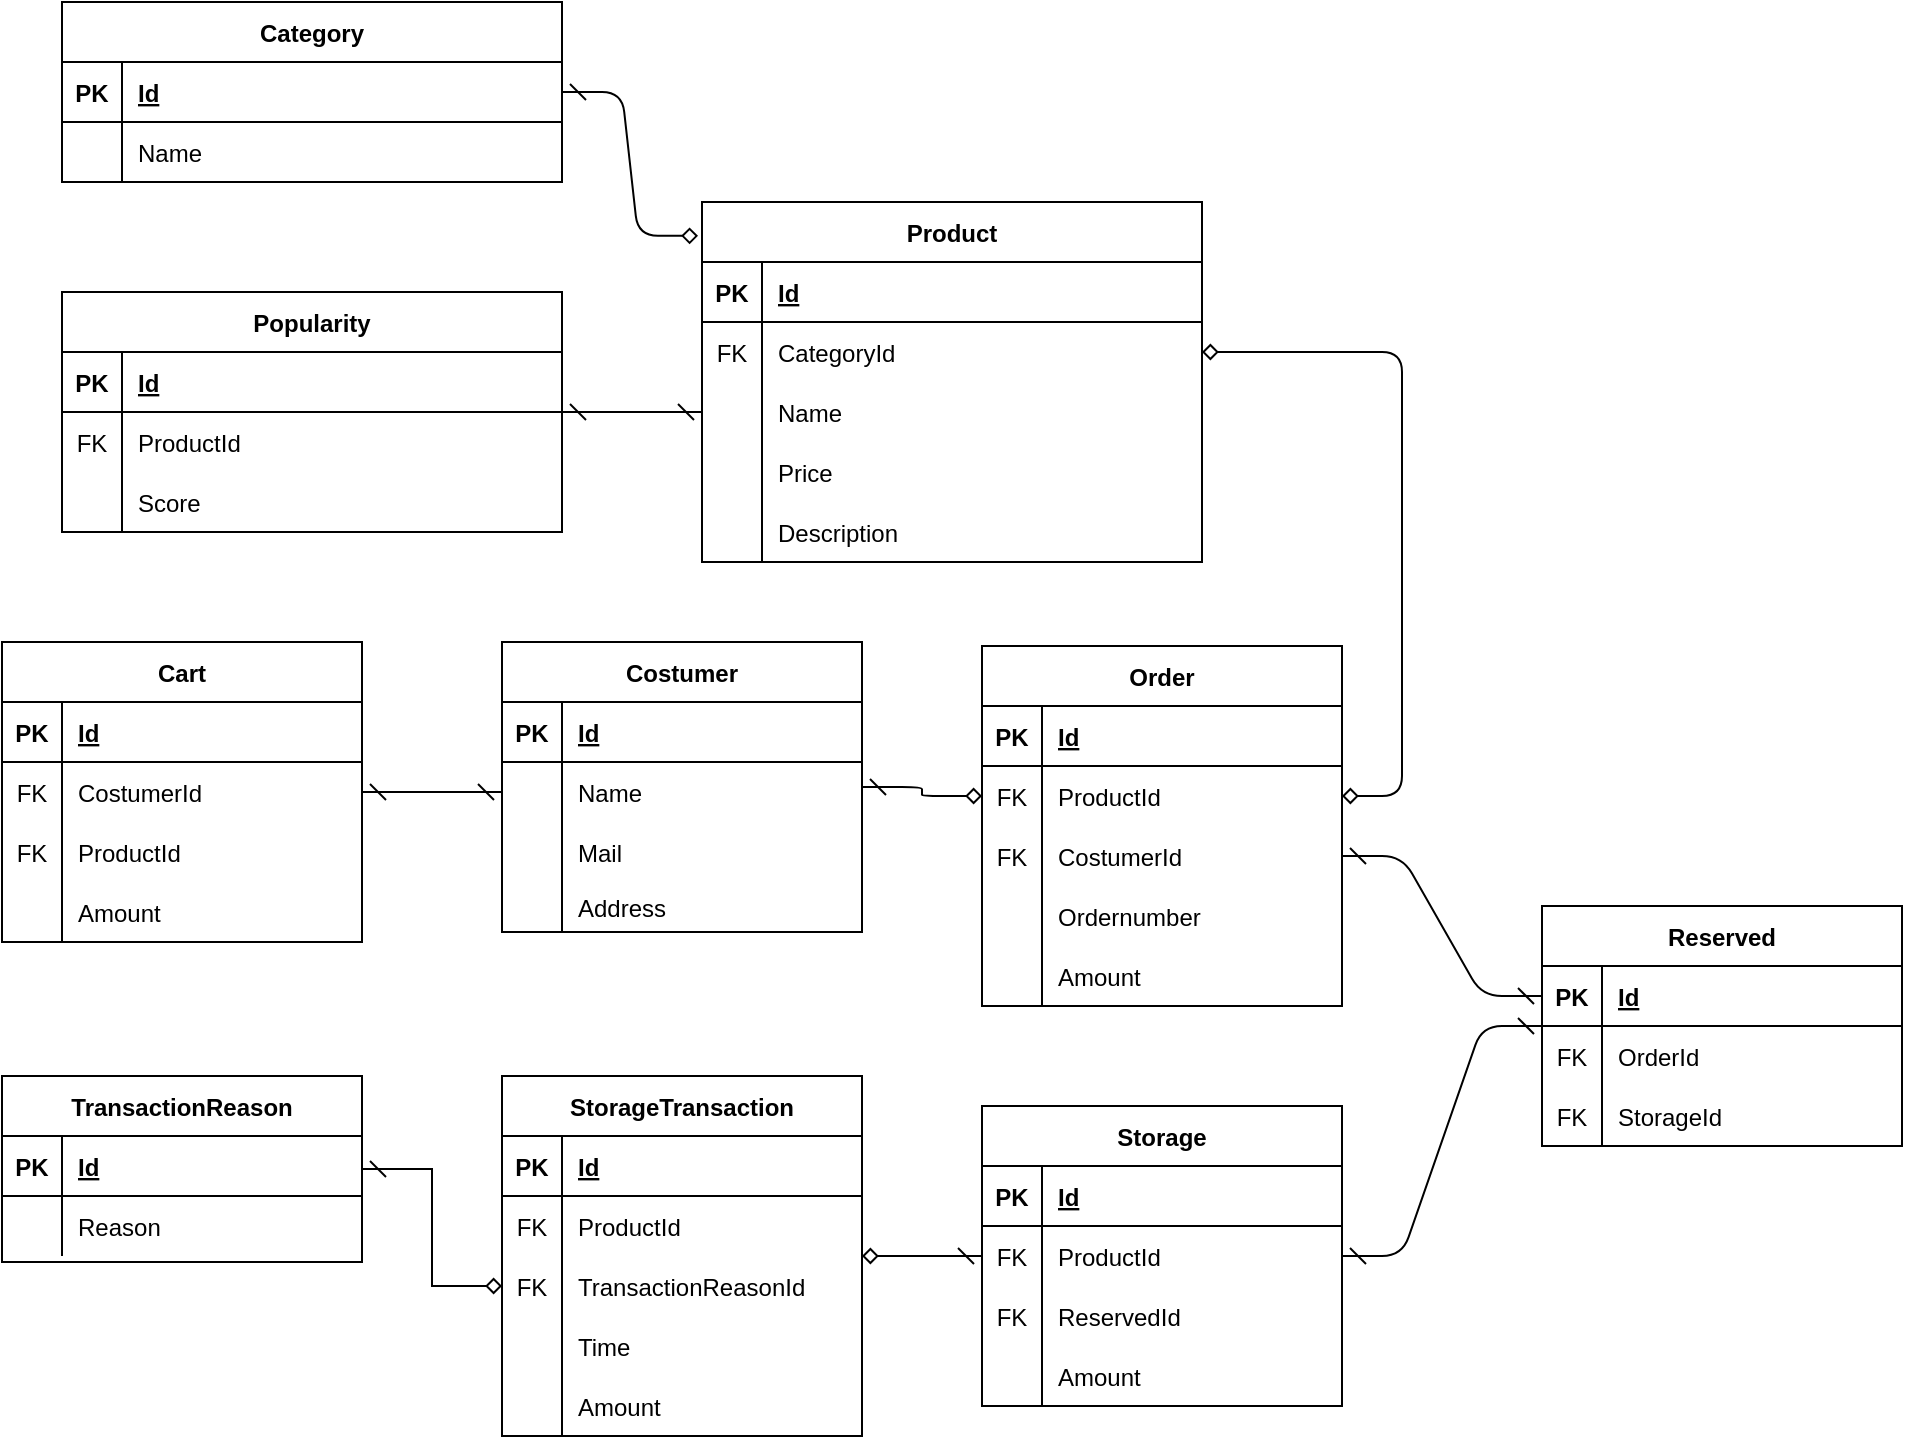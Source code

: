 <mxfile version="13.11.0" type="device"><diagram id="R2lEEEUBdFMjLlhIrx00" name="Page-1"><mxGraphModel dx="1102" dy="623" grid="1" gridSize="10" guides="1" tooltips="1" connect="1" arrows="1" fold="1" page="1" pageScale="1" pageWidth="850" pageHeight="1100" math="0" shadow="0" extFonts="Permanent Marker^https://fonts.googleapis.com/css?family=Permanent+Marker"><root><mxCell id="0"/><mxCell id="1" parent="0"/><mxCell id="Dz4uZab9qMlxKqy89Is_-32" style="edgeStyle=entityRelationEdgeStyle;rounded=1;orthogonalLoop=1;jettySize=auto;html=1;entryX=0;entryY=0.5;entryDx=0;entryDy=0;endArrow=dash;endFill=0;strokeColor=#000000;startArrow=dash;startFill=0;" parent="1" source="C-vyLk0tnHw3VtMMgP7b-2" target="Dz4uZab9qMlxKqy89Is_-7" edge="1"><mxGeometry relative="1" as="geometry"/></mxCell><mxCell id="C-vyLk0tnHw3VtMMgP7b-2" value="Popularity" style="shape=table;startSize=30;container=1;collapsible=1;childLayout=tableLayout;fixedRows=1;rowLines=0;fontStyle=1;align=center;resizeLast=1;" parent="1" vertex="1"><mxGeometry x="130" y="265" width="250" height="120" as="geometry"/></mxCell><mxCell id="C-vyLk0tnHw3VtMMgP7b-3" value="" style="shape=partialRectangle;collapsible=0;dropTarget=0;pointerEvents=0;fillColor=none;points=[[0,0.5],[1,0.5]];portConstraint=eastwest;top=0;left=0;right=0;bottom=1;" parent="C-vyLk0tnHw3VtMMgP7b-2" vertex="1"><mxGeometry y="30" width="250" height="30" as="geometry"/></mxCell><mxCell id="C-vyLk0tnHw3VtMMgP7b-4" value="PK" style="shape=partialRectangle;overflow=hidden;connectable=0;fillColor=none;top=0;left=0;bottom=0;right=0;fontStyle=1;" parent="C-vyLk0tnHw3VtMMgP7b-3" vertex="1"><mxGeometry width="30" height="30" as="geometry"/></mxCell><mxCell id="C-vyLk0tnHw3VtMMgP7b-5" value="Id" style="shape=partialRectangle;overflow=hidden;connectable=0;fillColor=none;top=0;left=0;bottom=0;right=0;align=left;spacingLeft=6;fontStyle=5;" parent="C-vyLk0tnHw3VtMMgP7b-3" vertex="1"><mxGeometry x="30" width="220" height="30" as="geometry"/></mxCell><mxCell id="C-vyLk0tnHw3VtMMgP7b-9" value="" style="shape=partialRectangle;collapsible=0;dropTarget=0;pointerEvents=0;fillColor=none;points=[[0,0.5],[1,0.5]];portConstraint=eastwest;top=0;left=0;right=0;bottom=0;" parent="C-vyLk0tnHw3VtMMgP7b-2" vertex="1"><mxGeometry y="60" width="250" height="30" as="geometry"/></mxCell><mxCell id="C-vyLk0tnHw3VtMMgP7b-10" value="FK" style="shape=partialRectangle;overflow=hidden;connectable=0;fillColor=none;top=0;left=0;bottom=0;right=0;" parent="C-vyLk0tnHw3VtMMgP7b-9" vertex="1"><mxGeometry width="30" height="30" as="geometry"/></mxCell><mxCell id="C-vyLk0tnHw3VtMMgP7b-11" value="ProductId" style="shape=partialRectangle;overflow=hidden;connectable=0;fillColor=none;top=0;left=0;bottom=0;right=0;align=left;spacingLeft=6;" parent="C-vyLk0tnHw3VtMMgP7b-9" vertex="1"><mxGeometry x="30" width="220" height="30" as="geometry"/></mxCell><mxCell id="C-vyLk0tnHw3VtMMgP7b-6" value="" style="shape=partialRectangle;collapsible=0;dropTarget=0;pointerEvents=0;fillColor=none;points=[[0,0.5],[1,0.5]];portConstraint=eastwest;top=0;left=0;right=0;bottom=0;" parent="C-vyLk0tnHw3VtMMgP7b-2" vertex="1"><mxGeometry y="90" width="250" height="30" as="geometry"/></mxCell><mxCell id="C-vyLk0tnHw3VtMMgP7b-7" value="" style="shape=partialRectangle;overflow=hidden;connectable=0;fillColor=none;top=0;left=0;bottom=0;right=0;" parent="C-vyLk0tnHw3VtMMgP7b-6" vertex="1"><mxGeometry width="30" height="30" as="geometry"/></mxCell><mxCell id="C-vyLk0tnHw3VtMMgP7b-8" value="Score" style="shape=partialRectangle;overflow=hidden;connectable=0;fillColor=none;top=0;left=0;bottom=0;right=0;align=left;spacingLeft=6;" parent="C-vyLk0tnHw3VtMMgP7b-6" vertex="1"><mxGeometry x="30" width="220" height="30" as="geometry"/></mxCell><mxCell id="C-vyLk0tnHw3VtMMgP7b-13" value="Product" style="shape=table;startSize=30;container=1;collapsible=1;childLayout=tableLayout;fixedRows=1;rowLines=0;fontStyle=1;align=center;resizeLast=1;" parent="1" vertex="1"><mxGeometry x="450" y="220" width="250" height="180" as="geometry"/></mxCell><mxCell id="C-vyLk0tnHw3VtMMgP7b-14" value="" style="shape=partialRectangle;collapsible=0;dropTarget=0;pointerEvents=0;fillColor=none;points=[[0,0.5],[1,0.5]];portConstraint=eastwest;top=0;left=0;right=0;bottom=1;" parent="C-vyLk0tnHw3VtMMgP7b-13" vertex="1"><mxGeometry y="30" width="250" height="30" as="geometry"/></mxCell><mxCell id="C-vyLk0tnHw3VtMMgP7b-15" value="PK" style="shape=partialRectangle;overflow=hidden;connectable=0;fillColor=none;top=0;left=0;bottom=0;right=0;fontStyle=1;" parent="C-vyLk0tnHw3VtMMgP7b-14" vertex="1"><mxGeometry width="30" height="30" as="geometry"/></mxCell><mxCell id="C-vyLk0tnHw3VtMMgP7b-16" value="Id" style="shape=partialRectangle;overflow=hidden;connectable=0;fillColor=none;top=0;left=0;bottom=0;right=0;align=left;spacingLeft=6;fontStyle=5;" parent="C-vyLk0tnHw3VtMMgP7b-14" vertex="1"><mxGeometry x="30" width="220" height="30" as="geometry"/></mxCell><mxCell id="C-vyLk0tnHw3VtMMgP7b-17" value="" style="shape=partialRectangle;collapsible=0;dropTarget=0;pointerEvents=0;fillColor=none;points=[[0,0.5],[1,0.5]];portConstraint=eastwest;top=0;left=0;right=0;bottom=0;" parent="C-vyLk0tnHw3VtMMgP7b-13" vertex="1"><mxGeometry y="60" width="250" height="30" as="geometry"/></mxCell><mxCell id="C-vyLk0tnHw3VtMMgP7b-18" value="FK" style="shape=partialRectangle;overflow=hidden;connectable=0;fillColor=none;top=0;left=0;bottom=0;right=0;" parent="C-vyLk0tnHw3VtMMgP7b-17" vertex="1"><mxGeometry width="30" height="30" as="geometry"/></mxCell><mxCell id="C-vyLk0tnHw3VtMMgP7b-19" value="CategoryId" style="shape=partialRectangle;overflow=hidden;connectable=0;fillColor=none;top=0;left=0;bottom=0;right=0;align=left;spacingLeft=6;" parent="C-vyLk0tnHw3VtMMgP7b-17" vertex="1"><mxGeometry x="30" width="220" height="30" as="geometry"/></mxCell><mxCell id="Dz4uZab9qMlxKqy89Is_-7" value="" style="shape=partialRectangle;collapsible=0;dropTarget=0;pointerEvents=0;fillColor=none;top=0;left=0;bottom=0;right=0;points=[[0,0.5],[1,0.5]];portConstraint=eastwest;" parent="C-vyLk0tnHw3VtMMgP7b-13" vertex="1"><mxGeometry y="90" width="250" height="30" as="geometry"/></mxCell><mxCell id="Dz4uZab9qMlxKqy89Is_-8" value="" style="shape=partialRectangle;connectable=0;fillColor=none;top=0;left=0;bottom=0;right=0;editable=1;overflow=hidden;" parent="Dz4uZab9qMlxKqy89Is_-7" vertex="1"><mxGeometry width="30" height="30" as="geometry"/></mxCell><mxCell id="Dz4uZab9qMlxKqy89Is_-9" value="Name" style="shape=partialRectangle;connectable=0;fillColor=none;top=0;left=0;bottom=0;right=0;align=left;spacingLeft=6;overflow=hidden;" parent="Dz4uZab9qMlxKqy89Is_-7" vertex="1"><mxGeometry x="30" width="220" height="30" as="geometry"/></mxCell><mxCell id="C-vyLk0tnHw3VtMMgP7b-20" value="" style="shape=partialRectangle;collapsible=0;dropTarget=0;pointerEvents=0;fillColor=none;points=[[0,0.5],[1,0.5]];portConstraint=eastwest;top=0;left=0;right=0;bottom=0;" parent="C-vyLk0tnHw3VtMMgP7b-13" vertex="1"><mxGeometry y="120" width="250" height="30" as="geometry"/></mxCell><mxCell id="C-vyLk0tnHw3VtMMgP7b-21" value="" style="shape=partialRectangle;overflow=hidden;connectable=0;fillColor=none;top=0;left=0;bottom=0;right=0;" parent="C-vyLk0tnHw3VtMMgP7b-20" vertex="1"><mxGeometry width="30" height="30" as="geometry"/></mxCell><mxCell id="C-vyLk0tnHw3VtMMgP7b-22" value="Price" style="shape=partialRectangle;overflow=hidden;connectable=0;fillColor=none;top=0;left=0;bottom=0;right=0;align=left;spacingLeft=6;" parent="C-vyLk0tnHw3VtMMgP7b-20" vertex="1"><mxGeometry x="30" width="220" height="30" as="geometry"/></mxCell><mxCell id="Dz4uZab9qMlxKqy89Is_-1" value="" style="shape=partialRectangle;collapsible=0;dropTarget=0;pointerEvents=0;fillColor=none;top=0;left=0;bottom=0;right=0;points=[[0,0.5],[1,0.5]];portConstraint=eastwest;" parent="C-vyLk0tnHw3VtMMgP7b-13" vertex="1"><mxGeometry y="150" width="250" height="30" as="geometry"/></mxCell><mxCell id="Dz4uZab9qMlxKqy89Is_-2" value="" style="shape=partialRectangle;connectable=0;fillColor=none;top=0;left=0;bottom=0;right=0;fontStyle=0;overflow=hidden;" parent="Dz4uZab9qMlxKqy89Is_-1" vertex="1"><mxGeometry width="30" height="30" as="geometry"/></mxCell><mxCell id="Dz4uZab9qMlxKqy89Is_-3" value="Description" style="shape=partialRectangle;connectable=0;fillColor=none;top=0;left=0;bottom=0;right=0;align=left;spacingLeft=6;fontStyle=0;overflow=hidden;" parent="Dz4uZab9qMlxKqy89Is_-1" vertex="1"><mxGeometry x="30" width="220" height="30" as="geometry"/></mxCell><mxCell id="Dz4uZab9qMlxKqy89Is_-20" style="edgeStyle=entityRelationEdgeStyle;rounded=1;orthogonalLoop=1;jettySize=auto;html=1;entryX=-0.008;entryY=0.094;entryDx=0;entryDy=0;entryPerimeter=0;startArrow=dash;startFill=0;endArrow=diamond;endFill=0;" parent="1" source="C-vyLk0tnHw3VtMMgP7b-23" target="C-vyLk0tnHw3VtMMgP7b-13" edge="1"><mxGeometry relative="1" as="geometry"/></mxCell><mxCell id="C-vyLk0tnHw3VtMMgP7b-23" value="Category" style="shape=table;startSize=30;container=1;collapsible=1;childLayout=tableLayout;fixedRows=1;rowLines=0;fontStyle=1;align=center;resizeLast=1;" parent="1" vertex="1"><mxGeometry x="130" y="120" width="250" height="90" as="geometry"/></mxCell><mxCell id="C-vyLk0tnHw3VtMMgP7b-24" value="" style="shape=partialRectangle;collapsible=0;dropTarget=0;pointerEvents=0;fillColor=none;points=[[0,0.5],[1,0.5]];portConstraint=eastwest;top=0;left=0;right=0;bottom=1;" parent="C-vyLk0tnHw3VtMMgP7b-23" vertex="1"><mxGeometry y="30" width="250" height="30" as="geometry"/></mxCell><mxCell id="C-vyLk0tnHw3VtMMgP7b-25" value="PK" style="shape=partialRectangle;overflow=hidden;connectable=0;fillColor=none;top=0;left=0;bottom=0;right=0;fontStyle=1;" parent="C-vyLk0tnHw3VtMMgP7b-24" vertex="1"><mxGeometry width="30" height="30" as="geometry"/></mxCell><mxCell id="C-vyLk0tnHw3VtMMgP7b-26" value="Id" style="shape=partialRectangle;overflow=hidden;connectable=0;fillColor=none;top=0;left=0;bottom=0;right=0;align=left;spacingLeft=6;fontStyle=5;" parent="C-vyLk0tnHw3VtMMgP7b-24" vertex="1"><mxGeometry x="30" width="220" height="30" as="geometry"/></mxCell><mxCell id="C-vyLk0tnHw3VtMMgP7b-27" value="" style="shape=partialRectangle;collapsible=0;dropTarget=0;pointerEvents=0;fillColor=none;points=[[0,0.5],[1,0.5]];portConstraint=eastwest;top=0;left=0;right=0;bottom=0;" parent="C-vyLk0tnHw3VtMMgP7b-23" vertex="1"><mxGeometry y="60" width="250" height="30" as="geometry"/></mxCell><mxCell id="C-vyLk0tnHw3VtMMgP7b-28" value="" style="shape=partialRectangle;overflow=hidden;connectable=0;fillColor=none;top=0;left=0;bottom=0;right=0;" parent="C-vyLk0tnHw3VtMMgP7b-27" vertex="1"><mxGeometry width="30" height="30" as="geometry"/></mxCell><mxCell id="C-vyLk0tnHw3VtMMgP7b-29" value="Name" style="shape=partialRectangle;overflow=hidden;connectable=0;fillColor=none;top=0;left=0;bottom=0;right=0;align=left;spacingLeft=6;" parent="C-vyLk0tnHw3VtMMgP7b-27" vertex="1"><mxGeometry x="30" width="220" height="30" as="geometry"/></mxCell><mxCell id="Dz4uZab9qMlxKqy89Is_-37" style="edgeStyle=entityRelationEdgeStyle;rounded=1;orthogonalLoop=1;jettySize=auto;html=1;entryX=0;entryY=0.5;entryDx=0;entryDy=0;startArrow=dash;startFill=0;endArrow=dash;endFill=0;strokeColor=#000000;" parent="1" source="PcUODzSERsDToxb-0bm7-12" target="PcUODzSERsDToxb-0bm7-81" edge="1"><mxGeometry relative="1" as="geometry"/></mxCell><mxCell id="PcUODzSERsDToxb-0bm7-12" value="Cart" style="shape=table;startSize=30;container=1;collapsible=1;childLayout=tableLayout;fixedRows=1;rowLines=0;fontStyle=1;align=center;resizeLast=1;" parent="1" vertex="1"><mxGeometry x="100" y="440" width="180" height="150" as="geometry"/></mxCell><mxCell id="PcUODzSERsDToxb-0bm7-13" value="" style="shape=partialRectangle;collapsible=0;dropTarget=0;pointerEvents=0;fillColor=none;top=0;left=0;bottom=1;right=0;points=[[0,0.5],[1,0.5]];portConstraint=eastwest;" parent="PcUODzSERsDToxb-0bm7-12" vertex="1"><mxGeometry y="30" width="180" height="30" as="geometry"/></mxCell><mxCell id="PcUODzSERsDToxb-0bm7-14" value="PK" style="shape=partialRectangle;connectable=0;fillColor=none;top=0;left=0;bottom=0;right=0;fontStyle=1;overflow=hidden;" parent="PcUODzSERsDToxb-0bm7-13" vertex="1"><mxGeometry width="30" height="30" as="geometry"/></mxCell><mxCell id="PcUODzSERsDToxb-0bm7-15" value="Id" style="shape=partialRectangle;connectable=0;fillColor=none;top=0;left=0;bottom=0;right=0;align=left;spacingLeft=6;fontStyle=5;overflow=hidden;" parent="PcUODzSERsDToxb-0bm7-13" vertex="1"><mxGeometry x="30" width="150" height="30" as="geometry"/></mxCell><mxCell id="PcUODzSERsDToxb-0bm7-16" value="" style="shape=partialRectangle;collapsible=0;dropTarget=0;pointerEvents=0;fillColor=none;top=0;left=0;bottom=0;right=0;points=[[0,0.5],[1,0.5]];portConstraint=eastwest;" parent="PcUODzSERsDToxb-0bm7-12" vertex="1"><mxGeometry y="60" width="180" height="30" as="geometry"/></mxCell><mxCell id="PcUODzSERsDToxb-0bm7-17" value="FK" style="shape=partialRectangle;connectable=0;fillColor=none;top=0;left=0;bottom=0;right=0;editable=1;overflow=hidden;" parent="PcUODzSERsDToxb-0bm7-16" vertex="1"><mxGeometry width="30" height="30" as="geometry"/></mxCell><mxCell id="PcUODzSERsDToxb-0bm7-18" value="CostumerId" style="shape=partialRectangle;connectable=0;fillColor=none;top=0;left=0;bottom=0;right=0;align=left;spacingLeft=6;overflow=hidden;" parent="PcUODzSERsDToxb-0bm7-16" vertex="1"><mxGeometry x="30" width="150" height="30" as="geometry"/></mxCell><mxCell id="PcUODzSERsDToxb-0bm7-19" value="" style="shape=partialRectangle;collapsible=0;dropTarget=0;pointerEvents=0;fillColor=none;top=0;left=0;bottom=0;right=0;points=[[0,0.5],[1,0.5]];portConstraint=eastwest;" parent="PcUODzSERsDToxb-0bm7-12" vertex="1"><mxGeometry y="90" width="180" height="30" as="geometry"/></mxCell><mxCell id="PcUODzSERsDToxb-0bm7-20" value="FK" style="shape=partialRectangle;connectable=0;fillColor=none;top=0;left=0;bottom=0;right=0;editable=1;overflow=hidden;" parent="PcUODzSERsDToxb-0bm7-19" vertex="1"><mxGeometry width="30" height="30" as="geometry"/></mxCell><mxCell id="PcUODzSERsDToxb-0bm7-21" value="ProductId" style="shape=partialRectangle;connectable=0;fillColor=none;top=0;left=0;bottom=0;right=0;align=left;spacingLeft=6;overflow=hidden;" parent="PcUODzSERsDToxb-0bm7-19" vertex="1"><mxGeometry x="30" width="150" height="30" as="geometry"/></mxCell><mxCell id="PcUODzSERsDToxb-0bm7-22" value="" style="shape=partialRectangle;collapsible=0;dropTarget=0;pointerEvents=0;fillColor=none;top=0;left=0;bottom=0;right=0;points=[[0,0.5],[1,0.5]];portConstraint=eastwest;" parent="PcUODzSERsDToxb-0bm7-12" vertex="1"><mxGeometry y="120" width="180" height="30" as="geometry"/></mxCell><mxCell id="PcUODzSERsDToxb-0bm7-23" value="" style="shape=partialRectangle;connectable=0;fillColor=none;top=0;left=0;bottom=0;right=0;editable=1;overflow=hidden;" parent="PcUODzSERsDToxb-0bm7-22" vertex="1"><mxGeometry width="30" height="30" as="geometry"/></mxCell><mxCell id="PcUODzSERsDToxb-0bm7-24" value="Amount" style="shape=partialRectangle;connectable=0;fillColor=none;top=0;left=0;bottom=0;right=0;align=left;spacingLeft=6;overflow=hidden;" parent="PcUODzSERsDToxb-0bm7-22" vertex="1"><mxGeometry x="30" width="150" height="30" as="geometry"/></mxCell><mxCell id="PcUODzSERsDToxb-0bm7-25" value="Order" style="shape=table;startSize=30;container=1;collapsible=1;childLayout=tableLayout;fixedRows=1;rowLines=0;fontStyle=1;align=center;resizeLast=1;" parent="1" vertex="1"><mxGeometry x="590" y="442" width="180" height="180" as="geometry"/></mxCell><mxCell id="PcUODzSERsDToxb-0bm7-26" value="" style="shape=partialRectangle;collapsible=0;dropTarget=0;pointerEvents=0;fillColor=none;top=0;left=0;bottom=1;right=0;points=[[0,0.5],[1,0.5]];portConstraint=eastwest;" parent="PcUODzSERsDToxb-0bm7-25" vertex="1"><mxGeometry y="30" width="180" height="30" as="geometry"/></mxCell><mxCell id="PcUODzSERsDToxb-0bm7-27" value="PK" style="shape=partialRectangle;connectable=0;fillColor=none;top=0;left=0;bottom=0;right=0;fontStyle=1;overflow=hidden;" parent="PcUODzSERsDToxb-0bm7-26" vertex="1"><mxGeometry width="30" height="30" as="geometry"/></mxCell><mxCell id="PcUODzSERsDToxb-0bm7-28" value="Id" style="shape=partialRectangle;connectable=0;fillColor=none;top=0;left=0;bottom=0;right=0;align=left;spacingLeft=6;fontStyle=5;overflow=hidden;" parent="PcUODzSERsDToxb-0bm7-26" vertex="1"><mxGeometry x="30" width="150" height="30" as="geometry"/></mxCell><mxCell id="PcUODzSERsDToxb-0bm7-29" value="" style="shape=partialRectangle;collapsible=0;dropTarget=0;pointerEvents=0;fillColor=none;top=0;left=0;bottom=0;right=0;points=[[0,0.5],[1,0.5]];portConstraint=eastwest;" parent="PcUODzSERsDToxb-0bm7-25" vertex="1"><mxGeometry y="60" width="180" height="30" as="geometry"/></mxCell><mxCell id="PcUODzSERsDToxb-0bm7-30" value="FK" style="shape=partialRectangle;connectable=0;fillColor=none;top=0;left=0;bottom=0;right=0;editable=1;overflow=hidden;" parent="PcUODzSERsDToxb-0bm7-29" vertex="1"><mxGeometry width="30" height="30" as="geometry"/></mxCell><mxCell id="PcUODzSERsDToxb-0bm7-31" value="ProductId" style="shape=partialRectangle;connectable=0;fillColor=none;top=0;left=0;bottom=0;right=0;align=left;spacingLeft=6;overflow=hidden;" parent="PcUODzSERsDToxb-0bm7-29" vertex="1"><mxGeometry x="30" width="150" height="30" as="geometry"/></mxCell><mxCell id="PcUODzSERsDToxb-0bm7-32" value="" style="shape=partialRectangle;collapsible=0;dropTarget=0;pointerEvents=0;fillColor=none;top=0;left=0;bottom=0;right=0;points=[[0,0.5],[1,0.5]];portConstraint=eastwest;" parent="PcUODzSERsDToxb-0bm7-25" vertex="1"><mxGeometry y="90" width="180" height="30" as="geometry"/></mxCell><mxCell id="PcUODzSERsDToxb-0bm7-33" value="FK" style="shape=partialRectangle;connectable=0;fillColor=none;top=0;left=0;bottom=0;right=0;editable=1;overflow=hidden;" parent="PcUODzSERsDToxb-0bm7-32" vertex="1"><mxGeometry width="30" height="30" as="geometry"/></mxCell><mxCell id="PcUODzSERsDToxb-0bm7-34" value="CostumerId" style="shape=partialRectangle;connectable=0;fillColor=none;top=0;left=0;bottom=0;right=0;align=left;spacingLeft=6;overflow=hidden;" parent="PcUODzSERsDToxb-0bm7-32" vertex="1"><mxGeometry x="30" width="150" height="30" as="geometry"/></mxCell><mxCell id="PcUODzSERsDToxb-0bm7-35" value="" style="shape=partialRectangle;collapsible=0;dropTarget=0;pointerEvents=0;fillColor=none;top=0;left=0;bottom=0;right=0;points=[[0,0.5],[1,0.5]];portConstraint=eastwest;" parent="PcUODzSERsDToxb-0bm7-25" vertex="1"><mxGeometry y="120" width="180" height="30" as="geometry"/></mxCell><mxCell id="PcUODzSERsDToxb-0bm7-36" value="" style="shape=partialRectangle;connectable=0;fillColor=none;top=0;left=0;bottom=0;right=0;editable=1;overflow=hidden;" parent="PcUODzSERsDToxb-0bm7-35" vertex="1"><mxGeometry width="30" height="30" as="geometry"/></mxCell><mxCell id="PcUODzSERsDToxb-0bm7-37" value="Ordernumber" style="shape=partialRectangle;connectable=0;fillColor=none;top=0;left=0;bottom=0;right=0;align=left;spacingLeft=6;overflow=hidden;" parent="PcUODzSERsDToxb-0bm7-35" vertex="1"><mxGeometry x="30" width="150" height="30" as="geometry"/></mxCell><mxCell id="Dz4uZab9qMlxKqy89Is_-13" value="" style="shape=partialRectangle;collapsible=0;dropTarget=0;pointerEvents=0;fillColor=none;top=0;left=0;bottom=0;right=0;points=[[0,0.5],[1,0.5]];portConstraint=eastwest;" parent="PcUODzSERsDToxb-0bm7-25" vertex="1"><mxGeometry y="150" width="180" height="30" as="geometry"/></mxCell><mxCell id="Dz4uZab9qMlxKqy89Is_-14" value="" style="shape=partialRectangle;connectable=0;fillColor=none;top=0;left=0;bottom=0;right=0;editable=1;overflow=hidden;" parent="Dz4uZab9qMlxKqy89Is_-13" vertex="1"><mxGeometry width="30" height="30" as="geometry"/></mxCell><mxCell id="Dz4uZab9qMlxKqy89Is_-15" value="Amount" style="shape=partialRectangle;connectable=0;fillColor=none;top=0;left=0;bottom=0;right=0;align=left;spacingLeft=6;overflow=hidden;" parent="Dz4uZab9qMlxKqy89Is_-13" vertex="1"><mxGeometry x="30" width="150" height="30" as="geometry"/></mxCell><mxCell id="PcUODzSERsDToxb-0bm7-38" value="Reserved" style="shape=table;startSize=30;container=1;collapsible=1;childLayout=tableLayout;fixedRows=1;rowLines=0;fontStyle=1;align=center;resizeLast=1;" parent="1" vertex="1"><mxGeometry x="870" y="572" width="180" height="120" as="geometry"/></mxCell><mxCell id="PcUODzSERsDToxb-0bm7-39" value="" style="shape=partialRectangle;collapsible=0;dropTarget=0;pointerEvents=0;fillColor=none;top=0;left=0;bottom=1;right=0;points=[[0,0.5],[1,0.5]];portConstraint=eastwest;" parent="PcUODzSERsDToxb-0bm7-38" vertex="1"><mxGeometry y="30" width="180" height="30" as="geometry"/></mxCell><mxCell id="PcUODzSERsDToxb-0bm7-40" value="PK" style="shape=partialRectangle;connectable=0;fillColor=none;top=0;left=0;bottom=0;right=0;fontStyle=1;overflow=hidden;" parent="PcUODzSERsDToxb-0bm7-39" vertex="1"><mxGeometry width="30" height="30" as="geometry"/></mxCell><mxCell id="PcUODzSERsDToxb-0bm7-41" value="Id" style="shape=partialRectangle;connectable=0;fillColor=none;top=0;left=0;bottom=0;right=0;align=left;spacingLeft=6;fontStyle=5;overflow=hidden;" parent="PcUODzSERsDToxb-0bm7-39" vertex="1"><mxGeometry x="30" width="150" height="30" as="geometry"/></mxCell><mxCell id="PcUODzSERsDToxb-0bm7-42" value="" style="shape=partialRectangle;collapsible=0;dropTarget=0;pointerEvents=0;fillColor=none;top=0;left=0;bottom=0;right=0;points=[[0,0.5],[1,0.5]];portConstraint=eastwest;" parent="PcUODzSERsDToxb-0bm7-38" vertex="1"><mxGeometry y="60" width="180" height="30" as="geometry"/></mxCell><mxCell id="PcUODzSERsDToxb-0bm7-43" value="FK" style="shape=partialRectangle;connectable=0;fillColor=none;top=0;left=0;bottom=0;right=0;editable=1;overflow=hidden;" parent="PcUODzSERsDToxb-0bm7-42" vertex="1"><mxGeometry width="30" height="30" as="geometry"/></mxCell><mxCell id="PcUODzSERsDToxb-0bm7-44" value="OrderId" style="shape=partialRectangle;connectable=0;fillColor=none;top=0;left=0;bottom=0;right=0;align=left;spacingLeft=6;overflow=hidden;" parent="PcUODzSERsDToxb-0bm7-42" vertex="1"><mxGeometry x="30" width="150" height="30" as="geometry"/></mxCell><mxCell id="PcUODzSERsDToxb-0bm7-45" value="" style="shape=partialRectangle;collapsible=0;dropTarget=0;pointerEvents=0;fillColor=none;top=0;left=0;bottom=0;right=0;points=[[0,0.5],[1,0.5]];portConstraint=eastwest;" parent="PcUODzSERsDToxb-0bm7-38" vertex="1"><mxGeometry y="90" width="180" height="30" as="geometry"/></mxCell><mxCell id="PcUODzSERsDToxb-0bm7-46" value="FK" style="shape=partialRectangle;connectable=0;fillColor=none;top=0;left=0;bottom=0;right=0;editable=1;overflow=hidden;" parent="PcUODzSERsDToxb-0bm7-45" vertex="1"><mxGeometry width="30" height="30" as="geometry"/></mxCell><mxCell id="PcUODzSERsDToxb-0bm7-47" value="StorageId" style="shape=partialRectangle;connectable=0;fillColor=none;top=0;left=0;bottom=0;right=0;align=left;spacingLeft=6;overflow=hidden;" parent="PcUODzSERsDToxb-0bm7-45" vertex="1"><mxGeometry x="30" width="150" height="30" as="geometry"/></mxCell><mxCell id="Dz4uZab9qMlxKqy89Is_-26" style="edgeStyle=entityRelationEdgeStyle;rounded=1;orthogonalLoop=1;jettySize=auto;html=1;startArrow=dash;startFill=0;endArrow=dash;endFill=0;" parent="1" source="PcUODzSERsDToxb-0bm7-51" target="PcUODzSERsDToxb-0bm7-38" edge="1"><mxGeometry relative="1" as="geometry"/></mxCell><mxCell id="PcUODzSERsDToxb-0bm7-51" value="Storage" style="shape=table;startSize=30;container=1;collapsible=1;childLayout=tableLayout;fixedRows=1;rowLines=0;fontStyle=1;align=center;resizeLast=1;" parent="1" vertex="1"><mxGeometry x="590" y="672" width="180" height="150" as="geometry"/></mxCell><mxCell id="PcUODzSERsDToxb-0bm7-52" value="" style="shape=partialRectangle;collapsible=0;dropTarget=0;pointerEvents=0;fillColor=none;top=0;left=0;bottom=1;right=0;points=[[0,0.5],[1,0.5]];portConstraint=eastwest;" parent="PcUODzSERsDToxb-0bm7-51" vertex="1"><mxGeometry y="30" width="180" height="30" as="geometry"/></mxCell><mxCell id="PcUODzSERsDToxb-0bm7-53" value="PK" style="shape=partialRectangle;connectable=0;fillColor=none;top=0;left=0;bottom=0;right=0;fontStyle=1;overflow=hidden;" parent="PcUODzSERsDToxb-0bm7-52" vertex="1"><mxGeometry width="30" height="30" as="geometry"/></mxCell><mxCell id="PcUODzSERsDToxb-0bm7-54" value="Id" style="shape=partialRectangle;connectable=0;fillColor=none;top=0;left=0;bottom=0;right=0;align=left;spacingLeft=6;fontStyle=5;overflow=hidden;" parent="PcUODzSERsDToxb-0bm7-52" vertex="1"><mxGeometry x="30" width="150" height="30" as="geometry"/></mxCell><mxCell id="PcUODzSERsDToxb-0bm7-55" value="" style="shape=partialRectangle;collapsible=0;dropTarget=0;pointerEvents=0;fillColor=none;top=0;left=0;bottom=0;right=0;points=[[0,0.5],[1,0.5]];portConstraint=eastwest;" parent="PcUODzSERsDToxb-0bm7-51" vertex="1"><mxGeometry y="60" width="180" height="30" as="geometry"/></mxCell><mxCell id="PcUODzSERsDToxb-0bm7-56" value="FK" style="shape=partialRectangle;connectable=0;fillColor=none;top=0;left=0;bottom=0;right=0;editable=1;overflow=hidden;" parent="PcUODzSERsDToxb-0bm7-55" vertex="1"><mxGeometry width="30" height="30" as="geometry"/></mxCell><mxCell id="PcUODzSERsDToxb-0bm7-57" value="ProductId" style="shape=partialRectangle;connectable=0;fillColor=none;top=0;left=0;bottom=0;right=0;align=left;spacingLeft=6;overflow=hidden;" parent="PcUODzSERsDToxb-0bm7-55" vertex="1"><mxGeometry x="30" width="150" height="30" as="geometry"/></mxCell><mxCell id="PcUODzSERsDToxb-0bm7-61" value="" style="shape=partialRectangle;collapsible=0;dropTarget=0;pointerEvents=0;fillColor=none;top=0;left=0;bottom=0;right=0;points=[[0,0.5],[1,0.5]];portConstraint=eastwest;" parent="PcUODzSERsDToxb-0bm7-51" vertex="1"><mxGeometry y="90" width="180" height="30" as="geometry"/></mxCell><mxCell id="PcUODzSERsDToxb-0bm7-62" value="FK" style="shape=partialRectangle;connectable=0;fillColor=none;top=0;left=0;bottom=0;right=0;editable=1;overflow=hidden;" parent="PcUODzSERsDToxb-0bm7-61" vertex="1"><mxGeometry width="30" height="30" as="geometry"/></mxCell><mxCell id="PcUODzSERsDToxb-0bm7-63" value="ReservedId" style="shape=partialRectangle;connectable=0;fillColor=none;top=0;left=0;bottom=0;right=0;align=left;spacingLeft=6;overflow=hidden;" parent="PcUODzSERsDToxb-0bm7-61" vertex="1"><mxGeometry x="30" width="150" height="30" as="geometry"/></mxCell><mxCell id="PcUODzSERsDToxb-0bm7-58" value="" style="shape=partialRectangle;collapsible=0;dropTarget=0;pointerEvents=0;fillColor=none;top=0;left=0;bottom=0;right=0;points=[[0,0.5],[1,0.5]];portConstraint=eastwest;" parent="PcUODzSERsDToxb-0bm7-51" vertex="1"><mxGeometry y="120" width="180" height="30" as="geometry"/></mxCell><mxCell id="PcUODzSERsDToxb-0bm7-59" value="" style="shape=partialRectangle;connectable=0;fillColor=none;top=0;left=0;bottom=0;right=0;editable=1;overflow=hidden;" parent="PcUODzSERsDToxb-0bm7-58" vertex="1"><mxGeometry width="30" height="30" as="geometry"/></mxCell><mxCell id="PcUODzSERsDToxb-0bm7-60" value="Amount" style="shape=partialRectangle;connectable=0;fillColor=none;top=0;left=0;bottom=0;right=0;align=left;spacingLeft=6;overflow=hidden;" parent="PcUODzSERsDToxb-0bm7-58" vertex="1"><mxGeometry x="30" width="150" height="30" as="geometry"/></mxCell><mxCell id="Dz4uZab9qMlxKqy89Is_-21" style="edgeStyle=none;rounded=0;orthogonalLoop=1;jettySize=auto;html=1;entryX=0;entryY=0.5;entryDx=0;entryDy=0;startArrow=diamond;startFill=0;endArrow=dash;endFill=0;" parent="1" source="PcUODzSERsDToxb-0bm7-64" target="PcUODzSERsDToxb-0bm7-55" edge="1"><mxGeometry relative="1" as="geometry"/></mxCell><mxCell id="PcUODzSERsDToxb-0bm7-64" value="StorageTransaction" style="shape=table;startSize=30;container=1;collapsible=1;childLayout=tableLayout;fixedRows=1;rowLines=0;fontStyle=1;align=center;resizeLast=1;" parent="1" vertex="1"><mxGeometry x="350" y="657" width="180" height="180" as="geometry"/></mxCell><mxCell id="PcUODzSERsDToxb-0bm7-65" value="" style="shape=partialRectangle;collapsible=0;dropTarget=0;pointerEvents=0;fillColor=none;top=0;left=0;bottom=1;right=0;points=[[0,0.5],[1,0.5]];portConstraint=eastwest;" parent="PcUODzSERsDToxb-0bm7-64" vertex="1"><mxGeometry y="30" width="180" height="30" as="geometry"/></mxCell><mxCell id="PcUODzSERsDToxb-0bm7-66" value="PK" style="shape=partialRectangle;connectable=0;fillColor=none;top=0;left=0;bottom=0;right=0;fontStyle=1;overflow=hidden;" parent="PcUODzSERsDToxb-0bm7-65" vertex="1"><mxGeometry width="30" height="30" as="geometry"/></mxCell><mxCell id="PcUODzSERsDToxb-0bm7-67" value="Id" style="shape=partialRectangle;connectable=0;fillColor=none;top=0;left=0;bottom=0;right=0;align=left;spacingLeft=6;fontStyle=5;overflow=hidden;" parent="PcUODzSERsDToxb-0bm7-65" vertex="1"><mxGeometry x="30" width="150" height="30" as="geometry"/></mxCell><mxCell id="PcUODzSERsDToxb-0bm7-68" value="" style="shape=partialRectangle;collapsible=0;dropTarget=0;pointerEvents=0;fillColor=none;top=0;left=0;bottom=0;right=0;points=[[0,0.5],[1,0.5]];portConstraint=eastwest;" parent="PcUODzSERsDToxb-0bm7-64" vertex="1"><mxGeometry y="60" width="180" height="30" as="geometry"/></mxCell><mxCell id="PcUODzSERsDToxb-0bm7-69" value="FK" style="shape=partialRectangle;connectable=0;fillColor=none;top=0;left=0;bottom=0;right=0;editable=1;overflow=hidden;" parent="PcUODzSERsDToxb-0bm7-68" vertex="1"><mxGeometry width="30" height="30" as="geometry"/></mxCell><mxCell id="PcUODzSERsDToxb-0bm7-70" value="ProductId" style="shape=partialRectangle;connectable=0;fillColor=none;top=0;left=0;bottom=0;right=0;align=left;spacingLeft=6;overflow=hidden;" parent="PcUODzSERsDToxb-0bm7-68" vertex="1"><mxGeometry x="30" width="150" height="30" as="geometry"/></mxCell><mxCell id="PcUODzSERsDToxb-0bm7-74" value="" style="shape=partialRectangle;collapsible=0;dropTarget=0;pointerEvents=0;fillColor=none;top=0;left=0;bottom=0;right=0;points=[[0,0.5],[1,0.5]];portConstraint=eastwest;" parent="PcUODzSERsDToxb-0bm7-64" vertex="1"><mxGeometry y="90" width="180" height="30" as="geometry"/></mxCell><mxCell id="PcUODzSERsDToxb-0bm7-75" value="FK" style="shape=partialRectangle;connectable=0;fillColor=none;top=0;left=0;bottom=0;right=0;editable=1;overflow=hidden;" parent="PcUODzSERsDToxb-0bm7-74" vertex="1"><mxGeometry width="30" height="30" as="geometry"/></mxCell><mxCell id="PcUODzSERsDToxb-0bm7-76" value="TransactionReasonId" style="shape=partialRectangle;connectable=0;fillColor=none;top=0;left=0;bottom=0;right=0;align=left;spacingLeft=6;overflow=hidden;" parent="PcUODzSERsDToxb-0bm7-74" vertex="1"><mxGeometry x="30" width="150" height="30" as="geometry"/></mxCell><mxCell id="PcUODzSERsDToxb-0bm7-71" value="" style="shape=partialRectangle;collapsible=0;dropTarget=0;pointerEvents=0;fillColor=none;top=0;left=0;bottom=0;right=0;points=[[0,0.5],[1,0.5]];portConstraint=eastwest;" parent="PcUODzSERsDToxb-0bm7-64" vertex="1"><mxGeometry y="120" width="180" height="30" as="geometry"/></mxCell><mxCell id="PcUODzSERsDToxb-0bm7-72" value="" style="shape=partialRectangle;connectable=0;fillColor=none;top=0;left=0;bottom=0;right=0;editable=1;overflow=hidden;" parent="PcUODzSERsDToxb-0bm7-71" vertex="1"><mxGeometry width="30" height="30" as="geometry"/></mxCell><mxCell id="PcUODzSERsDToxb-0bm7-73" value="Time" style="shape=partialRectangle;connectable=0;fillColor=none;top=0;left=0;bottom=0;right=0;align=left;spacingLeft=6;overflow=hidden;" parent="PcUODzSERsDToxb-0bm7-71" vertex="1"><mxGeometry x="30" width="150" height="30" as="geometry"/></mxCell><mxCell id="Dz4uZab9qMlxKqy89Is_-16" value="" style="shape=partialRectangle;collapsible=0;dropTarget=0;pointerEvents=0;fillColor=none;top=0;left=0;bottom=0;right=0;points=[[0,0.5],[1,0.5]];portConstraint=eastwest;" parent="PcUODzSERsDToxb-0bm7-64" vertex="1"><mxGeometry y="150" width="180" height="30" as="geometry"/></mxCell><mxCell id="Dz4uZab9qMlxKqy89Is_-17" value="" style="shape=partialRectangle;connectable=0;fillColor=none;top=0;left=0;bottom=0;right=0;editable=1;overflow=hidden;" parent="Dz4uZab9qMlxKqy89Is_-16" vertex="1"><mxGeometry width="30" height="30" as="geometry"/></mxCell><mxCell id="Dz4uZab9qMlxKqy89Is_-18" value="Amount" style="shape=partialRectangle;connectable=0;fillColor=none;top=0;left=0;bottom=0;right=0;align=left;spacingLeft=6;overflow=hidden;" parent="Dz4uZab9qMlxKqy89Is_-16" vertex="1"><mxGeometry x="30" width="150" height="30" as="geometry"/></mxCell><mxCell id="Dz4uZab9qMlxKqy89Is_-36" style="edgeStyle=entityRelationEdgeStyle;rounded=1;orthogonalLoop=1;jettySize=auto;html=1;entryX=0;entryY=0.5;entryDx=0;entryDy=0;startArrow=dash;startFill=0;endArrow=diamond;endFill=0;strokeColor=#000000;" parent="1" source="PcUODzSERsDToxb-0bm7-77" target="PcUODzSERsDToxb-0bm7-29" edge="1"><mxGeometry relative="1" as="geometry"/></mxCell><mxCell id="PcUODzSERsDToxb-0bm7-77" value="Costumer" style="shape=table;startSize=30;container=1;collapsible=1;childLayout=tableLayout;fixedRows=1;rowLines=0;fontStyle=1;align=center;resizeLast=1;" parent="1" vertex="1"><mxGeometry x="350" y="440" width="180" height="145" as="geometry"/></mxCell><mxCell id="PcUODzSERsDToxb-0bm7-78" value="" style="shape=partialRectangle;collapsible=0;dropTarget=0;pointerEvents=0;fillColor=none;top=0;left=0;bottom=1;right=0;points=[[0,0.5],[1,0.5]];portConstraint=eastwest;" parent="PcUODzSERsDToxb-0bm7-77" vertex="1"><mxGeometry y="30" width="180" height="30" as="geometry"/></mxCell><mxCell id="PcUODzSERsDToxb-0bm7-79" value="PK" style="shape=partialRectangle;connectable=0;fillColor=none;top=0;left=0;bottom=0;right=0;fontStyle=1;overflow=hidden;" parent="PcUODzSERsDToxb-0bm7-78" vertex="1"><mxGeometry width="30" height="30" as="geometry"/></mxCell><mxCell id="PcUODzSERsDToxb-0bm7-80" value="Id" style="shape=partialRectangle;connectable=0;fillColor=none;top=0;left=0;bottom=0;right=0;align=left;spacingLeft=6;fontStyle=5;overflow=hidden;" parent="PcUODzSERsDToxb-0bm7-78" vertex="1"><mxGeometry x="30" width="150" height="30" as="geometry"/></mxCell><mxCell id="PcUODzSERsDToxb-0bm7-81" value="" style="shape=partialRectangle;collapsible=0;dropTarget=0;pointerEvents=0;fillColor=none;top=0;left=0;bottom=0;right=0;points=[[0,0.5],[1,0.5]];portConstraint=eastwest;" parent="PcUODzSERsDToxb-0bm7-77" vertex="1"><mxGeometry y="60" width="180" height="30" as="geometry"/></mxCell><mxCell id="PcUODzSERsDToxb-0bm7-82" value="" style="shape=partialRectangle;connectable=0;fillColor=none;top=0;left=0;bottom=0;right=0;editable=1;overflow=hidden;" parent="PcUODzSERsDToxb-0bm7-81" vertex="1"><mxGeometry width="30" height="30" as="geometry"/></mxCell><mxCell id="PcUODzSERsDToxb-0bm7-83" value="Name" style="shape=partialRectangle;connectable=0;fillColor=none;top=0;left=0;bottom=0;right=0;align=left;spacingLeft=6;overflow=hidden;" parent="PcUODzSERsDToxb-0bm7-81" vertex="1"><mxGeometry x="30" width="150" height="30" as="geometry"/></mxCell><mxCell id="PcUODzSERsDToxb-0bm7-84" value="" style="shape=partialRectangle;collapsible=0;dropTarget=0;pointerEvents=0;fillColor=none;top=0;left=0;bottom=0;right=0;points=[[0,0.5],[1,0.5]];portConstraint=eastwest;" parent="PcUODzSERsDToxb-0bm7-77" vertex="1"><mxGeometry y="90" width="180" height="30" as="geometry"/></mxCell><mxCell id="PcUODzSERsDToxb-0bm7-85" value="" style="shape=partialRectangle;connectable=0;fillColor=none;top=0;left=0;bottom=0;right=0;editable=1;overflow=hidden;" parent="PcUODzSERsDToxb-0bm7-84" vertex="1"><mxGeometry width="30" height="30" as="geometry"/></mxCell><mxCell id="PcUODzSERsDToxb-0bm7-86" value="Mail" style="shape=partialRectangle;connectable=0;fillColor=none;top=0;left=0;bottom=0;right=0;align=left;spacingLeft=6;overflow=hidden;" parent="PcUODzSERsDToxb-0bm7-84" vertex="1"><mxGeometry x="30" width="150" height="30" as="geometry"/></mxCell><mxCell id="PcUODzSERsDToxb-0bm7-87" value="" style="shape=partialRectangle;collapsible=0;dropTarget=0;pointerEvents=0;fillColor=none;top=0;left=0;bottom=0;right=0;points=[[0,0.5],[1,0.5]];portConstraint=eastwest;" parent="PcUODzSERsDToxb-0bm7-77" vertex="1"><mxGeometry y="120" width="180" height="25" as="geometry"/></mxCell><mxCell id="PcUODzSERsDToxb-0bm7-88" value="" style="shape=partialRectangle;connectable=0;fillColor=none;top=0;left=0;bottom=0;right=0;editable=1;overflow=hidden;" parent="PcUODzSERsDToxb-0bm7-87" vertex="1"><mxGeometry width="30" height="25" as="geometry"/></mxCell><mxCell id="PcUODzSERsDToxb-0bm7-89" value="Address" style="shape=partialRectangle;connectable=0;fillColor=none;top=0;left=0;bottom=0;right=0;align=left;spacingLeft=6;overflow=hidden;" parent="PcUODzSERsDToxb-0bm7-87" vertex="1"><mxGeometry x="30" width="150" height="25" as="geometry"/></mxCell><mxCell id="Dz4uZab9qMlxKqy89Is_-23" style="edgeStyle=entityRelationEdgeStyle;rounded=1;orthogonalLoop=1;jettySize=auto;html=1;entryX=0;entryY=0.5;entryDx=0;entryDy=0;endArrow=dash;endFill=0;startArrow=dash;startFill=0;" parent="1" source="PcUODzSERsDToxb-0bm7-32" target="PcUODzSERsDToxb-0bm7-39" edge="1"><mxGeometry relative="1" as="geometry"/></mxCell><mxCell id="Dz4uZab9qMlxKqy89Is_-35" style="edgeStyle=entityRelationEdgeStyle;rounded=1;orthogonalLoop=1;jettySize=auto;html=1;startArrow=diamond;startFill=0;endArrow=diamond;endFill=0;strokeColor=#000000;" parent="1" source="C-vyLk0tnHw3VtMMgP7b-17" target="PcUODzSERsDToxb-0bm7-29" edge="1"><mxGeometry relative="1" as="geometry"/></mxCell><mxCell id="qJLjgqBCaJ6mdkgIHy9h-15" style="edgeStyle=orthogonalEdgeStyle;rounded=0;orthogonalLoop=1;jettySize=auto;html=1;entryX=0;entryY=0.5;entryDx=0;entryDy=0;startArrow=dash;startFill=0;endArrow=diamond;endFill=0;" edge="1" parent="1" source="qJLjgqBCaJ6mdkgIHy9h-1" target="PcUODzSERsDToxb-0bm7-74"><mxGeometry relative="1" as="geometry"/></mxCell><mxCell id="qJLjgqBCaJ6mdkgIHy9h-1" value="TransactionReason" style="shape=table;startSize=30;container=1;collapsible=1;childLayout=tableLayout;fixedRows=1;rowLines=0;fontStyle=1;align=center;resizeLast=1;" vertex="1" parent="1"><mxGeometry x="100" y="657" width="180" height="93" as="geometry"/></mxCell><mxCell id="qJLjgqBCaJ6mdkgIHy9h-2" value="" style="shape=partialRectangle;collapsible=0;dropTarget=0;pointerEvents=0;fillColor=none;top=0;left=0;bottom=1;right=0;points=[[0,0.5],[1,0.5]];portConstraint=eastwest;" vertex="1" parent="qJLjgqBCaJ6mdkgIHy9h-1"><mxGeometry y="30" width="180" height="30" as="geometry"/></mxCell><mxCell id="qJLjgqBCaJ6mdkgIHy9h-3" value="PK" style="shape=partialRectangle;connectable=0;fillColor=none;top=0;left=0;bottom=0;right=0;fontStyle=1;overflow=hidden;" vertex="1" parent="qJLjgqBCaJ6mdkgIHy9h-2"><mxGeometry width="30" height="30" as="geometry"/></mxCell><mxCell id="qJLjgqBCaJ6mdkgIHy9h-4" value="Id" style="shape=partialRectangle;connectable=0;fillColor=none;top=0;left=0;bottom=0;right=0;align=left;spacingLeft=6;fontStyle=5;overflow=hidden;" vertex="1" parent="qJLjgqBCaJ6mdkgIHy9h-2"><mxGeometry x="30" width="150" height="30" as="geometry"/></mxCell><mxCell id="qJLjgqBCaJ6mdkgIHy9h-5" value="" style="shape=partialRectangle;collapsible=0;dropTarget=0;pointerEvents=0;fillColor=none;top=0;left=0;bottom=0;right=0;points=[[0,0.5],[1,0.5]];portConstraint=eastwest;" vertex="1" parent="qJLjgqBCaJ6mdkgIHy9h-1"><mxGeometry y="60" width="180" height="30" as="geometry"/></mxCell><mxCell id="qJLjgqBCaJ6mdkgIHy9h-6" value="" style="shape=partialRectangle;connectable=0;fillColor=none;top=0;left=0;bottom=0;right=0;editable=1;overflow=hidden;" vertex="1" parent="qJLjgqBCaJ6mdkgIHy9h-5"><mxGeometry width="30" height="30" as="geometry"/></mxCell><mxCell id="qJLjgqBCaJ6mdkgIHy9h-7" value="Reason" style="shape=partialRectangle;connectable=0;fillColor=none;top=0;left=0;bottom=0;right=0;align=left;spacingLeft=6;overflow=hidden;" vertex="1" parent="qJLjgqBCaJ6mdkgIHy9h-5"><mxGeometry x="30" width="150" height="30" as="geometry"/></mxCell></root></mxGraphModel></diagram></mxfile>